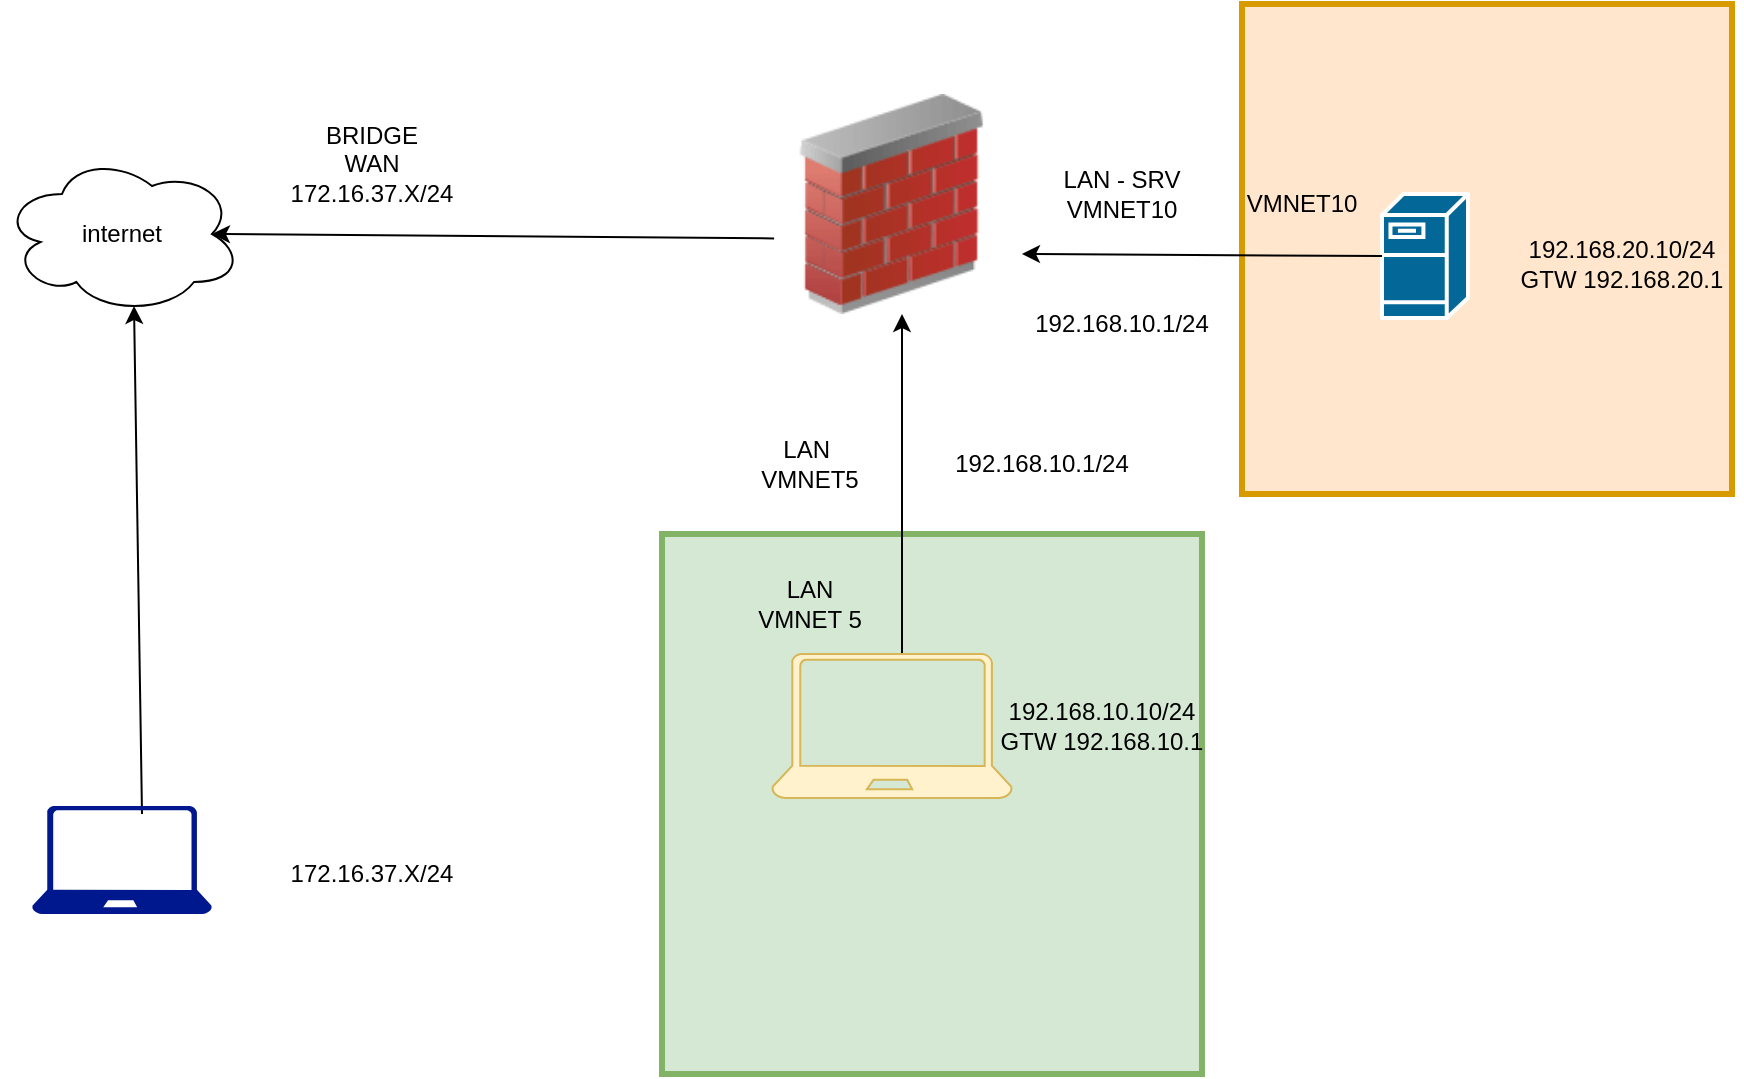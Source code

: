 <mxfile version="26.0.6">
  <diagram name="Página-1" id="n5tw4JB9bMIgrGSnT0gi">
    <mxGraphModel dx="1050" dy="1726" grid="1" gridSize="10" guides="1" tooltips="1" connect="1" arrows="1" fold="1" page="1" pageScale="1" pageWidth="827" pageHeight="1169" math="0" shadow="0">
      <root>
        <mxCell id="0" />
        <mxCell id="1" parent="0" />
        <mxCell id="JVEz0uDcvbAVnPFwQuST-27" value="" style="whiteSpace=wrap;html=1;aspect=fixed;strokeWidth=3;fillColor=#ffe6cc;strokeColor=#d79b00;" vertex="1" parent="1">
          <mxGeometry x="660" y="-45" width="245" height="245" as="geometry" />
        </mxCell>
        <mxCell id="JVEz0uDcvbAVnPFwQuST-25" value="" style="whiteSpace=wrap;html=1;aspect=fixed;strokeWidth=3;fillColor=#d5e8d4;strokeColor=#82b366;" vertex="1" parent="1">
          <mxGeometry x="370" y="220" width="270" height="270" as="geometry" />
        </mxCell>
        <mxCell id="JVEz0uDcvbAVnPFwQuST-2" value="" style="ellipse;shape=cloud;whiteSpace=wrap;html=1;" vertex="1" parent="1">
          <mxGeometry x="40" y="30" width="120" height="80" as="geometry" />
        </mxCell>
        <mxCell id="JVEz0uDcvbAVnPFwQuST-6" value="" style="endArrow=classic;html=1;rounded=0;entryX=0.875;entryY=0.5;entryDx=0;entryDy=0;entryPerimeter=0;exitX=-0.033;exitY=0.37;exitDx=0;exitDy=0;exitPerimeter=0;" edge="1" parent="1" target="JVEz0uDcvbAVnPFwQuST-2">
          <mxGeometry width="50" height="50" relative="1" as="geometry">
            <mxPoint x="426.04" y="72.2" as="sourcePoint" />
            <mxPoint x="440" y="170" as="targetPoint" />
          </mxGeometry>
        </mxCell>
        <mxCell id="JVEz0uDcvbAVnPFwQuST-7" value="" style="endArrow=classic;html=1;rounded=0;entryX=0.55;entryY=0.95;entryDx=0;entryDy=0;entryPerimeter=0;" edge="1" parent="1" target="JVEz0uDcvbAVnPFwQuST-2">
          <mxGeometry width="50" height="50" relative="1" as="geometry">
            <mxPoint x="110" y="360" as="sourcePoint" />
            <mxPoint x="440" y="170" as="targetPoint" />
          </mxGeometry>
        </mxCell>
        <mxCell id="JVEz0uDcvbAVnPFwQuST-8" value="" style="endArrow=classic;html=1;rounded=0;entryX=0.5;entryY=1;entryDx=0;entryDy=0;exitX=0.5;exitY=0;exitDx=0;exitDy=0;exitPerimeter=0;" edge="1" parent="1">
          <mxGeometry width="50" height="50" relative="1" as="geometry">
            <mxPoint x="490" y="280" as="sourcePoint" />
            <mxPoint x="490" y="110" as="targetPoint" />
          </mxGeometry>
        </mxCell>
        <mxCell id="JVEz0uDcvbAVnPFwQuST-9" value="LAN&amp;nbsp;&lt;br&gt;VMNET5" style="text;html=1;align=center;verticalAlign=middle;whiteSpace=wrap;rounded=0;" vertex="1" parent="1">
          <mxGeometry x="414" y="170" width="60" height="30" as="geometry" />
        </mxCell>
        <mxCell id="JVEz0uDcvbAVnPFwQuST-10" value="internet" style="text;html=1;align=center;verticalAlign=middle;whiteSpace=wrap;rounded=0;" vertex="1" parent="1">
          <mxGeometry x="70" y="55" width="60" height="30" as="geometry" />
        </mxCell>
        <mxCell id="JVEz0uDcvbAVnPFwQuST-11" value="192.168.10.10/24&lt;br&gt;GTW 192.168.10.1" style="text;html=1;align=center;verticalAlign=middle;whiteSpace=wrap;rounded=0;" vertex="1" parent="1">
          <mxGeometry x="530" y="286" width="120" height="60" as="geometry" />
        </mxCell>
        <mxCell id="JVEz0uDcvbAVnPFwQuST-12" value="172.16.37.X/24" style="text;html=1;align=center;verticalAlign=middle;whiteSpace=wrap;rounded=0;" vertex="1" parent="1">
          <mxGeometry x="170" y="370" width="110" height="40" as="geometry" />
        </mxCell>
        <mxCell id="JVEz0uDcvbAVnPFwQuST-13" value="192.168.10.1/24" style="text;html=1;align=center;verticalAlign=middle;whiteSpace=wrap;rounded=0;" vertex="1" parent="1">
          <mxGeometry x="500" y="170" width="120" height="30" as="geometry" />
        </mxCell>
        <mxCell id="JVEz0uDcvbAVnPFwQuST-14" value="LAN&lt;br&gt;VMNET 5" style="text;html=1;align=center;verticalAlign=middle;whiteSpace=wrap;rounded=0;" vertex="1" parent="1">
          <mxGeometry x="414" y="240" width="60" height="30" as="geometry" />
        </mxCell>
        <mxCell id="JVEz0uDcvbAVnPFwQuST-15" value="BRIDGE&lt;br&gt;WAN&lt;br&gt;172.16.37.X/24" style="text;html=1;align=center;verticalAlign=middle;whiteSpace=wrap;rounded=0;" vertex="1" parent="1">
          <mxGeometry x="160" y="10" width="130" height="50" as="geometry" />
        </mxCell>
        <mxCell id="JVEz0uDcvbAVnPFwQuST-16" style="edgeStyle=orthogonalEdgeStyle;rounded=0;orthogonalLoop=1;jettySize=auto;html=1;exitX=0.5;exitY=1;exitDx=0;exitDy=0;" edge="1" parent="1" source="JVEz0uDcvbAVnPFwQuST-13" target="JVEz0uDcvbAVnPFwQuST-13">
          <mxGeometry relative="1" as="geometry" />
        </mxCell>
        <mxCell id="JVEz0uDcvbAVnPFwQuST-17" value="" style="shape=mxgraph.cisco.servers.fileserver;sketch=0;html=1;pointerEvents=1;dashed=0;fillColor=#036897;strokeColor=#ffffff;strokeWidth=2;verticalLabelPosition=bottom;verticalAlign=top;align=center;outlineConnect=0;" vertex="1" parent="1">
          <mxGeometry x="730" y="50" width="43" height="62" as="geometry" />
        </mxCell>
        <mxCell id="JVEz0uDcvbAVnPFwQuST-18" value="" style="endArrow=classic;html=1;rounded=0;exitX=0;exitY=0.5;exitDx=0;exitDy=0;exitPerimeter=0;entryX=1;entryY=0.5;entryDx=0;entryDy=0;" edge="1" parent="1" source="JVEz0uDcvbAVnPFwQuST-17">
          <mxGeometry width="50" height="50" relative="1" as="geometry">
            <mxPoint x="390" y="220" as="sourcePoint" />
            <mxPoint x="550" y="80" as="targetPoint" />
          </mxGeometry>
        </mxCell>
        <mxCell id="JVEz0uDcvbAVnPFwQuST-19" value="VMNET10" style="text;html=1;align=center;verticalAlign=middle;whiteSpace=wrap;rounded=0;" vertex="1" parent="1">
          <mxGeometry x="660" y="40" width="60" height="30" as="geometry" />
        </mxCell>
        <mxCell id="JVEz0uDcvbAVnPFwQuST-21" value="LAN - SRV&lt;br&gt;VMNET10" style="text;html=1;align=center;verticalAlign=middle;whiteSpace=wrap;rounded=0;" vertex="1" parent="1">
          <mxGeometry x="565" y="35" width="70" height="30" as="geometry" />
        </mxCell>
        <mxCell id="JVEz0uDcvbAVnPFwQuST-22" value="192.168.20.10/24&lt;br&gt;GTW 192.168.20.1" style="text;html=1;align=center;verticalAlign=middle;whiteSpace=wrap;rounded=0;" vertex="1" parent="1">
          <mxGeometry x="790" y="60" width="120" height="50" as="geometry" />
        </mxCell>
        <mxCell id="JVEz0uDcvbAVnPFwQuST-23" value="192.168.10.1/24" style="text;html=1;align=center;verticalAlign=middle;whiteSpace=wrap;rounded=0;" vertex="1" parent="1">
          <mxGeometry x="540" y="100" width="120" height="30" as="geometry" />
        </mxCell>
        <mxCell id="JVEz0uDcvbAVnPFwQuST-24" value="FIREWALL" style="text;html=1;align=center;verticalAlign=middle;whiteSpace=wrap;rounded=0;" vertex="1" parent="1">
          <mxGeometry x="460" y="65" width="60" height="30" as="geometry" />
        </mxCell>
        <mxCell id="JVEz0uDcvbAVnPFwQuST-28" value="" style="image;html=1;image=img/lib/clip_art/networking/Firewall_02_128x128.png" vertex="1" parent="1">
          <mxGeometry x="430" width="110" height="110" as="geometry" />
        </mxCell>
        <mxCell id="JVEz0uDcvbAVnPFwQuST-29" value="" style="sketch=0;aspect=fixed;pointerEvents=1;shadow=0;dashed=0;html=1;strokeColor=none;labelPosition=center;verticalLabelPosition=bottom;verticalAlign=top;align=center;fillColor=#00188D;shape=mxgraph.azure.laptop" vertex="1" parent="1">
          <mxGeometry x="55" y="356" width="90" height="54" as="geometry" />
        </mxCell>
        <mxCell id="JVEz0uDcvbAVnPFwQuST-30" value="" style="sketch=0;aspect=fixed;pointerEvents=1;shadow=0;dashed=0;html=1;strokeColor=#d6b656;labelPosition=center;verticalLabelPosition=bottom;verticalAlign=top;align=center;fillColor=#fff2cc;shape=mxgraph.azure.laptop" vertex="1" parent="1">
          <mxGeometry x="425" y="280" width="120" height="72" as="geometry" />
        </mxCell>
      </root>
    </mxGraphModel>
  </diagram>
</mxfile>
